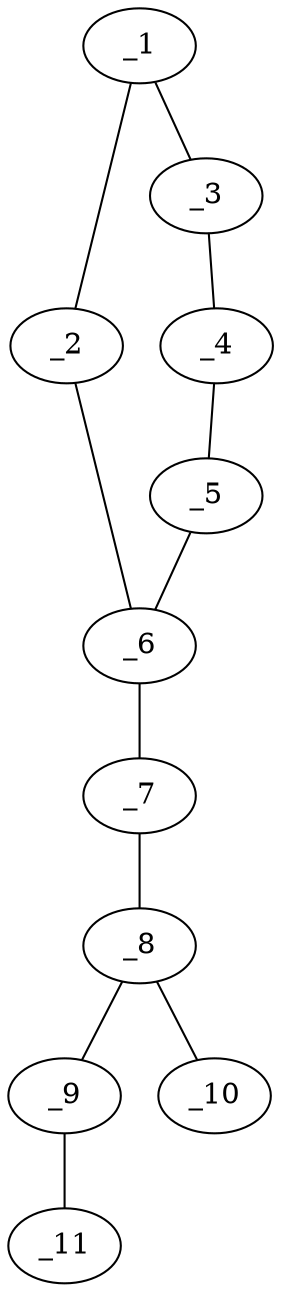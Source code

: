 graph molid641763 {
	_1	 [charge=0,
		chem=1,
		symbol="C  ",
		x="3.7321",
		y="-2.25"];
	_2	 [charge=0,
		chem=1,
		symbol="C  ",
		x="3.7321",
		y="-1.25"];
	_1 -- _2	 [valence=1];
	_3	 [charge=0,
		chem=1,
		symbol="C  ",
		x="2.866",
		y="-2.75"];
	_1 -- _3	 [valence=2];
	_6	 [charge=0,
		chem=1,
		symbol="C  ",
		x="2.866",
		y="-0.75"];
	_2 -- _6	 [valence=2];
	_4	 [charge=0,
		chem=1,
		symbol="C  ",
		x=2,
		y="-2.25"];
	_3 -- _4	 [valence=1];
	_5	 [charge=0,
		chem=1,
		symbol="C  ",
		x=2,
		y="-1.25"];
	_4 -- _5	 [valence=2];
	_5 -- _6	 [valence=1];
	_7	 [charge=0,
		chem=4,
		symbol="N  ",
		x="2.866",
		y="0.25"];
	_6 -- _7	 [valence=1];
	_8	 [charge=0,
		chem=1,
		symbol="C  ",
		x="3.7321",
		y="0.75"];
	_7 -- _8	 [valence=1];
	_9	 [charge=0,
		chem=1,
		symbol="C  ",
		x="3.7321",
		y="1.75"];
	_8 -- _9	 [valence=1];
	_10	 [charge=0,
		chem=4,
		symbol="N  ",
		x="4.5981",
		y="0.25"];
	_8 -- _10	 [valence=2];
	_11	 [charge=0,
		chem=4,
		symbol="N  ",
		x="3.7321",
		y="2.75"];
	_9 -- _11	 [valence=3];
}
